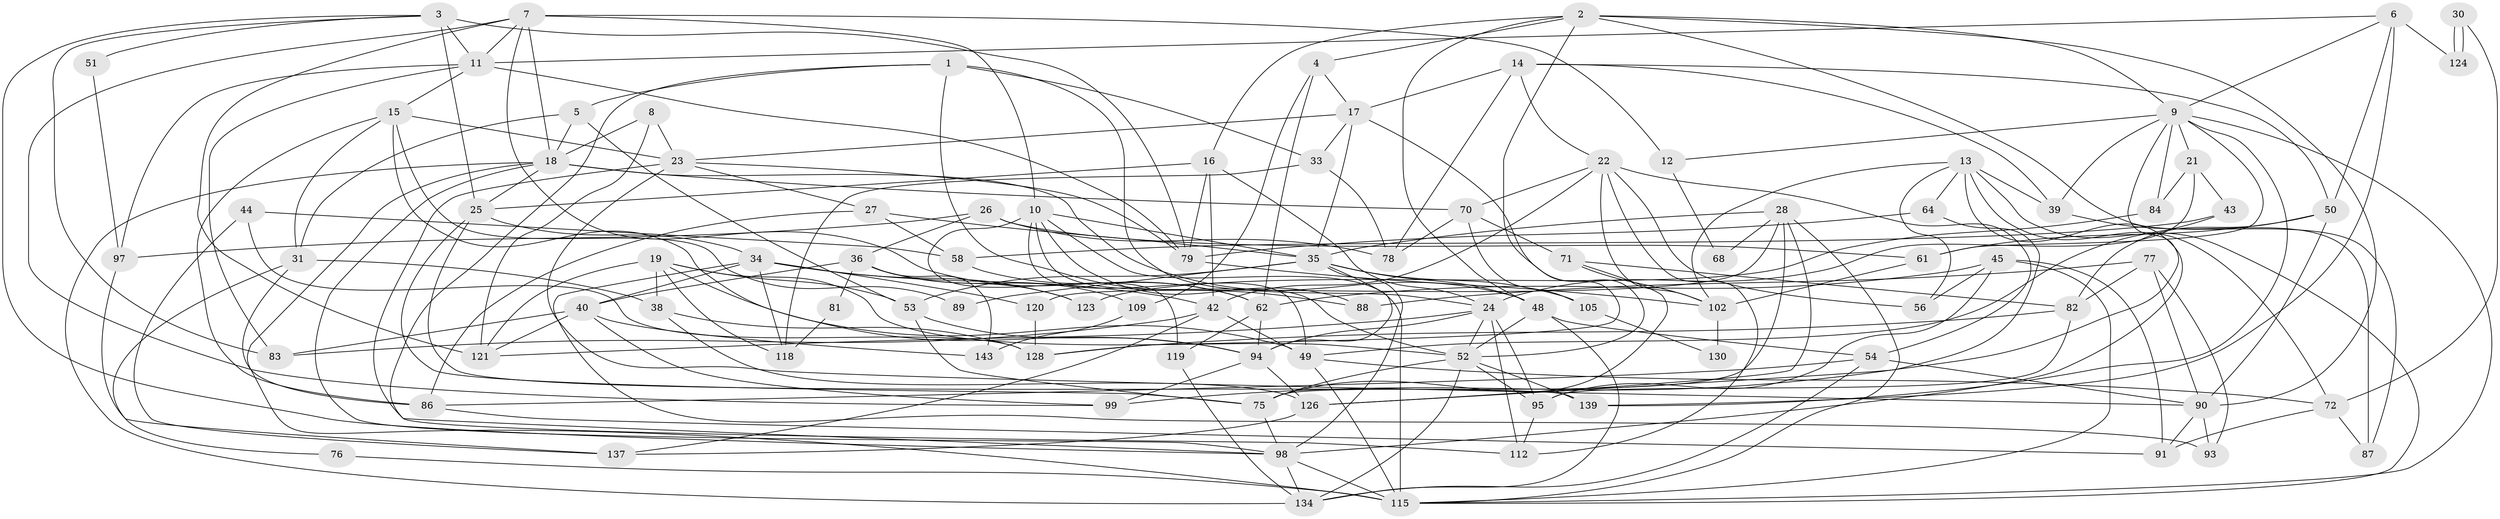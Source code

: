 // original degree distribution, {3: 0.2569444444444444, 4: 0.3194444444444444, 2: 0.1111111111111111, 5: 0.2013888888888889, 6: 0.06944444444444445, 7: 0.027777777777777776, 8: 0.013888888888888888}
// Generated by graph-tools (version 1.1) at 2025/41/03/06/25 10:41:58]
// undirected, 95 vertices, 232 edges
graph export_dot {
graph [start="1"]
  node [color=gray90,style=filled];
  1 [super="+29"];
  2 [super="+131"];
  3 [super="+108"];
  4 [super="+96"];
  5;
  6;
  7 [super="+60"];
  8;
  9 [super="+110"];
  10 [super="+73"];
  11 [super="+133"];
  12 [super="+41"];
  13 [super="+67"];
  14;
  15 [super="+57"];
  16 [super="+20"];
  17 [super="+37"];
  18 [super="+63"];
  19 [super="+74"];
  21;
  22 [super="+32"];
  23 [super="+59"];
  24 [super="+55"];
  25 [super="+125"];
  26;
  27;
  28 [super="+122"];
  30;
  31 [super="+142"];
  33 [super="+106"];
  34 [super="+117"];
  35 [super="+111"];
  36 [super="+101"];
  38;
  39 [super="+65"];
  40 [super="+47"];
  42 [super="+140"];
  43 [super="+129"];
  44 [super="+46"];
  45 [super="+113"];
  48 [super="+92"];
  49 [super="+66"];
  50;
  51;
  52 [super="+69"];
  53 [super="+132"];
  54 [super="+107"];
  56;
  58;
  61;
  62 [super="+116"];
  64;
  68;
  70 [super="+100"];
  71;
  72 [super="+80"];
  75 [super="+85"];
  76;
  77;
  78;
  79 [super="+135"];
  81;
  82;
  83 [super="+127"];
  84;
  86;
  87;
  88;
  89;
  90 [super="+103"];
  91;
  93;
  94 [super="+104"];
  95;
  97;
  98 [super="+114"];
  99;
  102 [super="+136"];
  105;
  109;
  112;
  115 [super="+138"];
  118;
  119;
  120;
  121;
  123;
  124;
  126;
  128 [super="+144"];
  130;
  134 [super="+141"];
  137;
  139;
  143;
  1 -- 24;
  1 -- 88;
  1 -- 5;
  1 -- 33;
  1 -- 98;
  2 -- 48;
  2 -- 90;
  2 -- 128;
  2 -- 16;
  2 -- 4;
  2 -- 87;
  2 -- 9;
  3 -- 79;
  3 -- 83;
  3 -- 25 [weight=2];
  3 -- 98;
  3 -- 51;
  3 -- 11;
  4 -- 109;
  4 -- 62;
  4 -- 17;
  5 -- 18;
  5 -- 31;
  5 -- 53;
  6 -- 11;
  6 -- 50;
  6 -- 124;
  6 -- 139;
  6 -- 9;
  7 -- 121;
  7 -- 12 [weight=2];
  7 -- 10;
  7 -- 99;
  7 -- 18;
  7 -- 11;
  7 -- 62;
  8 -- 121;
  8 -- 23;
  8 -- 18;
  9 -- 99;
  9 -- 12;
  9 -- 139;
  9 -- 84;
  9 -- 21;
  9 -- 39;
  9 -- 61;
  9 -- 115;
  10 -- 49;
  10 -- 52;
  10 -- 88;
  10 -- 115 [weight=2];
  10 -- 119;
  10 -- 35;
  11 -- 97;
  11 -- 15;
  11 -- 83;
  11 -- 79;
  12 -- 68;
  13 -- 98;
  13 -- 39;
  13 -- 115;
  13 -- 56;
  13 -- 64;
  13 -- 72;
  13 -- 102;
  14 -- 17;
  14 -- 22;
  14 -- 39;
  14 -- 50;
  14 -- 78;
  15 -- 86;
  15 -- 89;
  15 -- 94;
  15 -- 23;
  15 -- 31;
  16 -- 24;
  16 -- 79;
  16 -- 42;
  16 -- 25 [weight=2];
  17 -- 35;
  17 -- 52;
  17 -- 33;
  17 -- 23;
  18 -- 134;
  18 -- 25;
  18 -- 70;
  18 -- 98;
  18 -- 48;
  18 -- 115;
  19 -- 49;
  19 -- 118;
  19 -- 121;
  19 -- 53;
  19 -- 38;
  19 -- 52;
  21 -- 24;
  21 -- 84;
  21 -- 43;
  22 -- 56;
  22 -- 42;
  22 -- 102;
  22 -- 70;
  22 -- 112;
  22 -- 54;
  23 -- 112;
  23 -- 27;
  23 -- 79;
  23 -- 90;
  24 -- 112;
  24 -- 94;
  24 -- 52;
  24 -- 121;
  24 -- 95;
  25 -- 34;
  25 -- 75;
  25 -- 139;
  26 -- 78;
  26 -- 61;
  26 -- 97;
  26 -- 36;
  27 -- 58;
  27 -- 86;
  27 -- 35;
  28 -- 35;
  28 -- 68;
  28 -- 120;
  28 -- 115 [weight=2];
  28 -- 126;
  28 -- 75;
  30 -- 124;
  30 -- 124;
  30 -- 72;
  31 -- 86;
  31 -- 76;
  31 -- 38;
  33 -- 78;
  33 -- 118;
  34 -- 40;
  34 -- 118;
  34 -- 120;
  34 -- 123;
  34 -- 42;
  34 -- 93;
  35 -- 48;
  35 -- 105;
  35 -- 53;
  35 -- 89;
  35 -- 94;
  35 -- 98;
  36 -- 109;
  36 -- 81;
  36 -- 40;
  36 -- 123;
  36 -- 143;
  38 -- 126;
  38 -- 128;
  39 -- 87;
  40 -- 143;
  40 -- 121;
  40 -- 83;
  40 -- 99;
  42 -- 137;
  42 -- 83;
  42 -- 49 [weight=2];
  43 -- 58 [weight=2];
  43 -- 49;
  44 -- 137;
  44 -- 128;
  44 -- 58;
  45 -- 95;
  45 -- 56;
  45 -- 91;
  45 -- 115;
  45 -- 62;
  48 -- 134;
  48 -- 54;
  48 -- 52;
  49 -- 115;
  49 -- 72;
  50 -- 61;
  50 -- 82;
  50 -- 90;
  51 -- 97;
  52 -- 95;
  52 -- 134;
  52 -- 75;
  52 -- 139;
  53 -- 75;
  53 -- 94;
  54 -- 86;
  54 -- 134;
  54 -- 90;
  58 -- 62;
  61 -- 102;
  62 -- 119;
  62 -- 94;
  64 -- 126;
  64 -- 79;
  70 -- 71;
  70 -- 105;
  70 -- 78;
  71 -- 82;
  71 -- 102;
  71 -- 75;
  72 -- 87;
  72 -- 91;
  75 -- 98;
  76 -- 115;
  77 -- 88;
  77 -- 82;
  77 -- 93;
  77 -- 90;
  79 -- 102;
  81 -- 118;
  82 -- 95;
  82 -- 128;
  84 -- 123;
  86 -- 91;
  90 -- 91;
  90 -- 93;
  94 -- 126;
  94 -- 99;
  95 -- 112;
  97 -- 137;
  98 -- 134;
  98 -- 115;
  102 -- 130;
  105 -- 130;
  109 -- 143;
  119 -- 134;
  120 -- 128;
  126 -- 137;
}
